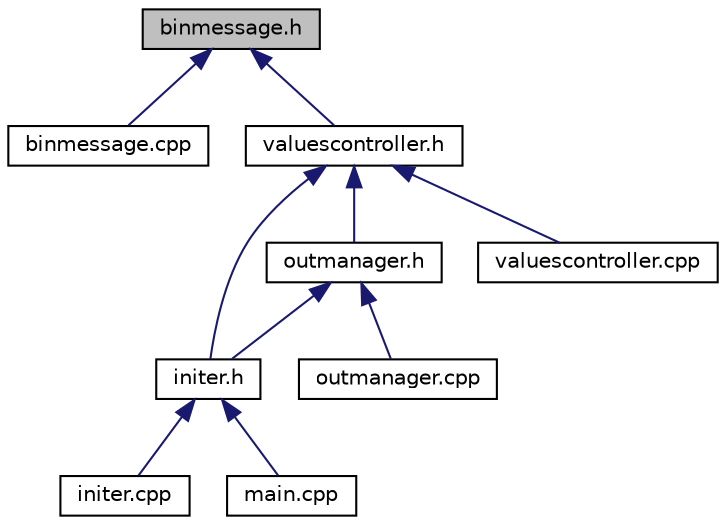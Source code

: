 digraph "binmessage.h"
{
  edge [fontname="Helvetica",fontsize="10",labelfontname="Helvetica",labelfontsize="10"];
  node [fontname="Helvetica",fontsize="10",shape=record];
  Node3 [label="binmessage.h",height=0.2,width=0.4,color="black", fillcolor="grey75", style="filled", fontcolor="black"];
  Node3 -> Node4 [dir="back",color="midnightblue",fontsize="10",style="solid"];
  Node4 [label="binmessage.cpp",height=0.2,width=0.4,color="black", fillcolor="white", style="filled",URL="$binmessage_8cpp.html"];
  Node3 -> Node5 [dir="back",color="midnightblue",fontsize="10",style="solid"];
  Node5 [label="valuescontroller.h",height=0.2,width=0.4,color="black", fillcolor="white", style="filled",URL="$valuescontroller_8h.html"];
  Node5 -> Node6 [dir="back",color="midnightblue",fontsize="10",style="solid"];
  Node6 [label="initer.h",height=0.2,width=0.4,color="black", fillcolor="white", style="filled",URL="$initer_8h.html"];
  Node6 -> Node7 [dir="back",color="midnightblue",fontsize="10",style="solid"];
  Node7 [label="initer.cpp",height=0.2,width=0.4,color="black", fillcolor="white", style="filled",URL="$initer_8cpp.html"];
  Node6 -> Node8 [dir="back",color="midnightblue",fontsize="10",style="solid"];
  Node8 [label="main.cpp",height=0.2,width=0.4,color="black", fillcolor="white", style="filled",URL="$main_8cpp.html"];
  Node5 -> Node9 [dir="back",color="midnightblue",fontsize="10",style="solid"];
  Node9 [label="outmanager.h",height=0.2,width=0.4,color="black", fillcolor="white", style="filled",URL="$outmanager_8h.html"];
  Node9 -> Node6 [dir="back",color="midnightblue",fontsize="10",style="solid"];
  Node9 -> Node10 [dir="back",color="midnightblue",fontsize="10",style="solid"];
  Node10 [label="outmanager.cpp",height=0.2,width=0.4,color="black", fillcolor="white", style="filled",URL="$outmanager_8cpp.html"];
  Node5 -> Node11 [dir="back",color="midnightblue",fontsize="10",style="solid"];
  Node11 [label="valuescontroller.cpp",height=0.2,width=0.4,color="black", fillcolor="white", style="filled",URL="$valuescontroller_8cpp.html"];
}
